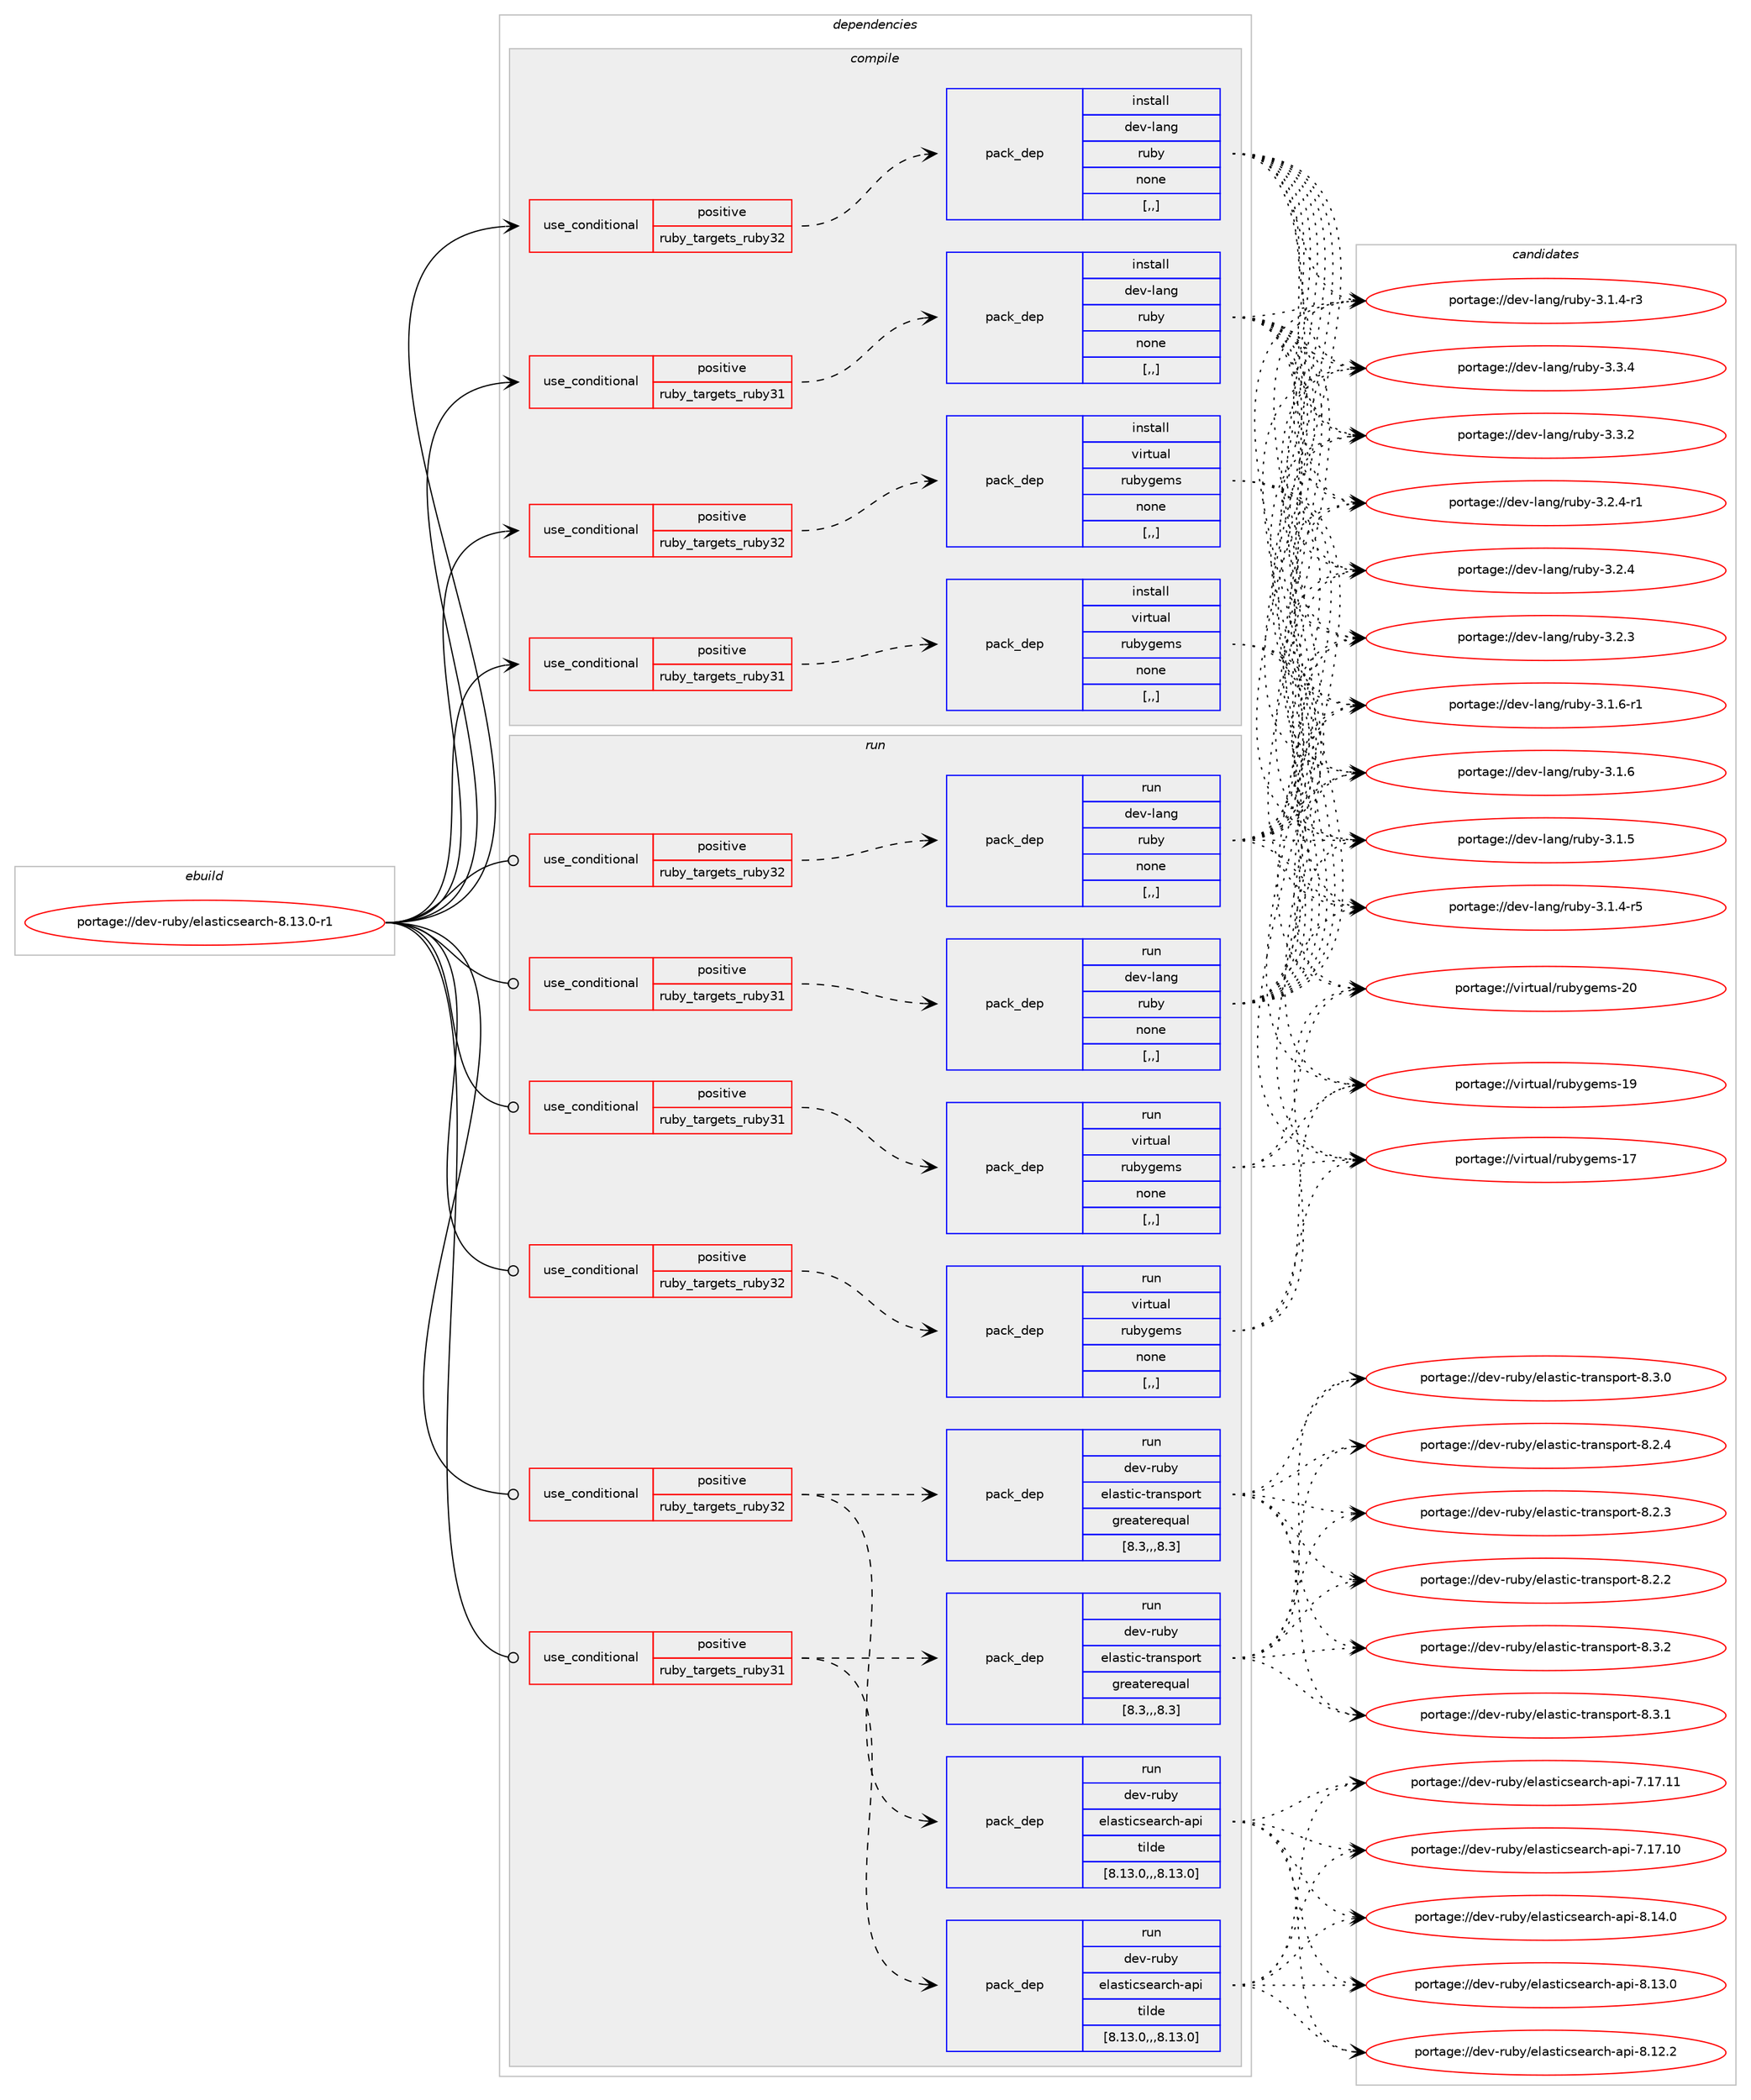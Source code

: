 digraph prolog {

# *************
# Graph options
# *************

newrank=true;
concentrate=true;
compound=true;
graph [rankdir=LR,fontname=Helvetica,fontsize=10,ranksep=1.5];#, ranksep=2.5, nodesep=0.2];
edge  [arrowhead=vee];
node  [fontname=Helvetica,fontsize=10];

# **********
# The ebuild
# **********

subgraph cluster_leftcol {
color=gray;
label=<<i>ebuild</i>>;
id [label="portage://dev-ruby/elasticsearch-8.13.0-r1", color=red, width=4, href="../dev-ruby/elasticsearch-8.13.0-r1.svg"];
}

# ****************
# The dependencies
# ****************

subgraph cluster_midcol {
color=gray;
label=<<i>dependencies</i>>;
subgraph cluster_compile {
fillcolor="#eeeeee";
style=filled;
label=<<i>compile</i>>;
subgraph cond46937 {
dependency181873 [label=<<TABLE BORDER="0" CELLBORDER="1" CELLSPACING="0" CELLPADDING="4"><TR><TD ROWSPAN="3" CELLPADDING="10">use_conditional</TD></TR><TR><TD>positive</TD></TR><TR><TD>ruby_targets_ruby31</TD></TR></TABLE>>, shape=none, color=red];
subgraph pack133627 {
dependency181874 [label=<<TABLE BORDER="0" CELLBORDER="1" CELLSPACING="0" CELLPADDING="4" WIDTH="220"><TR><TD ROWSPAN="6" CELLPADDING="30">pack_dep</TD></TR><TR><TD WIDTH="110">install</TD></TR><TR><TD>dev-lang</TD></TR><TR><TD>ruby</TD></TR><TR><TD>none</TD></TR><TR><TD>[,,]</TD></TR></TABLE>>, shape=none, color=blue];
}
dependency181873:e -> dependency181874:w [weight=20,style="dashed",arrowhead="vee"];
}
id:e -> dependency181873:w [weight=20,style="solid",arrowhead="vee"];
subgraph cond46938 {
dependency181875 [label=<<TABLE BORDER="0" CELLBORDER="1" CELLSPACING="0" CELLPADDING="4"><TR><TD ROWSPAN="3" CELLPADDING="10">use_conditional</TD></TR><TR><TD>positive</TD></TR><TR><TD>ruby_targets_ruby31</TD></TR></TABLE>>, shape=none, color=red];
subgraph pack133628 {
dependency181876 [label=<<TABLE BORDER="0" CELLBORDER="1" CELLSPACING="0" CELLPADDING="4" WIDTH="220"><TR><TD ROWSPAN="6" CELLPADDING="30">pack_dep</TD></TR><TR><TD WIDTH="110">install</TD></TR><TR><TD>virtual</TD></TR><TR><TD>rubygems</TD></TR><TR><TD>none</TD></TR><TR><TD>[,,]</TD></TR></TABLE>>, shape=none, color=blue];
}
dependency181875:e -> dependency181876:w [weight=20,style="dashed",arrowhead="vee"];
}
id:e -> dependency181875:w [weight=20,style="solid",arrowhead="vee"];
subgraph cond46939 {
dependency181877 [label=<<TABLE BORDER="0" CELLBORDER="1" CELLSPACING="0" CELLPADDING="4"><TR><TD ROWSPAN="3" CELLPADDING="10">use_conditional</TD></TR><TR><TD>positive</TD></TR><TR><TD>ruby_targets_ruby32</TD></TR></TABLE>>, shape=none, color=red];
subgraph pack133629 {
dependency181878 [label=<<TABLE BORDER="0" CELLBORDER="1" CELLSPACING="0" CELLPADDING="4" WIDTH="220"><TR><TD ROWSPAN="6" CELLPADDING="30">pack_dep</TD></TR><TR><TD WIDTH="110">install</TD></TR><TR><TD>dev-lang</TD></TR><TR><TD>ruby</TD></TR><TR><TD>none</TD></TR><TR><TD>[,,]</TD></TR></TABLE>>, shape=none, color=blue];
}
dependency181877:e -> dependency181878:w [weight=20,style="dashed",arrowhead="vee"];
}
id:e -> dependency181877:w [weight=20,style="solid",arrowhead="vee"];
subgraph cond46940 {
dependency181879 [label=<<TABLE BORDER="0" CELLBORDER="1" CELLSPACING="0" CELLPADDING="4"><TR><TD ROWSPAN="3" CELLPADDING="10">use_conditional</TD></TR><TR><TD>positive</TD></TR><TR><TD>ruby_targets_ruby32</TD></TR></TABLE>>, shape=none, color=red];
subgraph pack133630 {
dependency181880 [label=<<TABLE BORDER="0" CELLBORDER="1" CELLSPACING="0" CELLPADDING="4" WIDTH="220"><TR><TD ROWSPAN="6" CELLPADDING="30">pack_dep</TD></TR><TR><TD WIDTH="110">install</TD></TR><TR><TD>virtual</TD></TR><TR><TD>rubygems</TD></TR><TR><TD>none</TD></TR><TR><TD>[,,]</TD></TR></TABLE>>, shape=none, color=blue];
}
dependency181879:e -> dependency181880:w [weight=20,style="dashed",arrowhead="vee"];
}
id:e -> dependency181879:w [weight=20,style="solid",arrowhead="vee"];
}
subgraph cluster_compileandrun {
fillcolor="#eeeeee";
style=filled;
label=<<i>compile and run</i>>;
}
subgraph cluster_run {
fillcolor="#eeeeee";
style=filled;
label=<<i>run</i>>;
subgraph cond46941 {
dependency181881 [label=<<TABLE BORDER="0" CELLBORDER="1" CELLSPACING="0" CELLPADDING="4"><TR><TD ROWSPAN="3" CELLPADDING="10">use_conditional</TD></TR><TR><TD>positive</TD></TR><TR><TD>ruby_targets_ruby31</TD></TR></TABLE>>, shape=none, color=red];
subgraph pack133631 {
dependency181882 [label=<<TABLE BORDER="0" CELLBORDER="1" CELLSPACING="0" CELLPADDING="4" WIDTH="220"><TR><TD ROWSPAN="6" CELLPADDING="30">pack_dep</TD></TR><TR><TD WIDTH="110">run</TD></TR><TR><TD>dev-lang</TD></TR><TR><TD>ruby</TD></TR><TR><TD>none</TD></TR><TR><TD>[,,]</TD></TR></TABLE>>, shape=none, color=blue];
}
dependency181881:e -> dependency181882:w [weight=20,style="dashed",arrowhead="vee"];
}
id:e -> dependency181881:w [weight=20,style="solid",arrowhead="odot"];
subgraph cond46942 {
dependency181883 [label=<<TABLE BORDER="0" CELLBORDER="1" CELLSPACING="0" CELLPADDING="4"><TR><TD ROWSPAN="3" CELLPADDING="10">use_conditional</TD></TR><TR><TD>positive</TD></TR><TR><TD>ruby_targets_ruby31</TD></TR></TABLE>>, shape=none, color=red];
subgraph pack133632 {
dependency181884 [label=<<TABLE BORDER="0" CELLBORDER="1" CELLSPACING="0" CELLPADDING="4" WIDTH="220"><TR><TD ROWSPAN="6" CELLPADDING="30">pack_dep</TD></TR><TR><TD WIDTH="110">run</TD></TR><TR><TD>dev-ruby</TD></TR><TR><TD>elasticsearch-api</TD></TR><TR><TD>tilde</TD></TR><TR><TD>[8.13.0,,,8.13.0]</TD></TR></TABLE>>, shape=none, color=blue];
}
dependency181883:e -> dependency181884:w [weight=20,style="dashed",arrowhead="vee"];
subgraph pack133633 {
dependency181885 [label=<<TABLE BORDER="0" CELLBORDER="1" CELLSPACING="0" CELLPADDING="4" WIDTH="220"><TR><TD ROWSPAN="6" CELLPADDING="30">pack_dep</TD></TR><TR><TD WIDTH="110">run</TD></TR><TR><TD>dev-ruby</TD></TR><TR><TD>elastic-transport</TD></TR><TR><TD>greaterequal</TD></TR><TR><TD>[8.3,,,8.3]</TD></TR></TABLE>>, shape=none, color=blue];
}
dependency181883:e -> dependency181885:w [weight=20,style="dashed",arrowhead="vee"];
}
id:e -> dependency181883:w [weight=20,style="solid",arrowhead="odot"];
subgraph cond46943 {
dependency181886 [label=<<TABLE BORDER="0" CELLBORDER="1" CELLSPACING="0" CELLPADDING="4"><TR><TD ROWSPAN="3" CELLPADDING="10">use_conditional</TD></TR><TR><TD>positive</TD></TR><TR><TD>ruby_targets_ruby31</TD></TR></TABLE>>, shape=none, color=red];
subgraph pack133634 {
dependency181887 [label=<<TABLE BORDER="0" CELLBORDER="1" CELLSPACING="0" CELLPADDING="4" WIDTH="220"><TR><TD ROWSPAN="6" CELLPADDING="30">pack_dep</TD></TR><TR><TD WIDTH="110">run</TD></TR><TR><TD>virtual</TD></TR><TR><TD>rubygems</TD></TR><TR><TD>none</TD></TR><TR><TD>[,,]</TD></TR></TABLE>>, shape=none, color=blue];
}
dependency181886:e -> dependency181887:w [weight=20,style="dashed",arrowhead="vee"];
}
id:e -> dependency181886:w [weight=20,style="solid",arrowhead="odot"];
subgraph cond46944 {
dependency181888 [label=<<TABLE BORDER="0" CELLBORDER="1" CELLSPACING="0" CELLPADDING="4"><TR><TD ROWSPAN="3" CELLPADDING="10">use_conditional</TD></TR><TR><TD>positive</TD></TR><TR><TD>ruby_targets_ruby32</TD></TR></TABLE>>, shape=none, color=red];
subgraph pack133635 {
dependency181889 [label=<<TABLE BORDER="0" CELLBORDER="1" CELLSPACING="0" CELLPADDING="4" WIDTH="220"><TR><TD ROWSPAN="6" CELLPADDING="30">pack_dep</TD></TR><TR><TD WIDTH="110">run</TD></TR><TR><TD>dev-lang</TD></TR><TR><TD>ruby</TD></TR><TR><TD>none</TD></TR><TR><TD>[,,]</TD></TR></TABLE>>, shape=none, color=blue];
}
dependency181888:e -> dependency181889:w [weight=20,style="dashed",arrowhead="vee"];
}
id:e -> dependency181888:w [weight=20,style="solid",arrowhead="odot"];
subgraph cond46945 {
dependency181890 [label=<<TABLE BORDER="0" CELLBORDER="1" CELLSPACING="0" CELLPADDING="4"><TR><TD ROWSPAN="3" CELLPADDING="10">use_conditional</TD></TR><TR><TD>positive</TD></TR><TR><TD>ruby_targets_ruby32</TD></TR></TABLE>>, shape=none, color=red];
subgraph pack133636 {
dependency181891 [label=<<TABLE BORDER="0" CELLBORDER="1" CELLSPACING="0" CELLPADDING="4" WIDTH="220"><TR><TD ROWSPAN="6" CELLPADDING="30">pack_dep</TD></TR><TR><TD WIDTH="110">run</TD></TR><TR><TD>dev-ruby</TD></TR><TR><TD>elasticsearch-api</TD></TR><TR><TD>tilde</TD></TR><TR><TD>[8.13.0,,,8.13.0]</TD></TR></TABLE>>, shape=none, color=blue];
}
dependency181890:e -> dependency181891:w [weight=20,style="dashed",arrowhead="vee"];
subgraph pack133637 {
dependency181892 [label=<<TABLE BORDER="0" CELLBORDER="1" CELLSPACING="0" CELLPADDING="4" WIDTH="220"><TR><TD ROWSPAN="6" CELLPADDING="30">pack_dep</TD></TR><TR><TD WIDTH="110">run</TD></TR><TR><TD>dev-ruby</TD></TR><TR><TD>elastic-transport</TD></TR><TR><TD>greaterequal</TD></TR><TR><TD>[8.3,,,8.3]</TD></TR></TABLE>>, shape=none, color=blue];
}
dependency181890:e -> dependency181892:w [weight=20,style="dashed",arrowhead="vee"];
}
id:e -> dependency181890:w [weight=20,style="solid",arrowhead="odot"];
subgraph cond46946 {
dependency181893 [label=<<TABLE BORDER="0" CELLBORDER="1" CELLSPACING="0" CELLPADDING="4"><TR><TD ROWSPAN="3" CELLPADDING="10">use_conditional</TD></TR><TR><TD>positive</TD></TR><TR><TD>ruby_targets_ruby32</TD></TR></TABLE>>, shape=none, color=red];
subgraph pack133638 {
dependency181894 [label=<<TABLE BORDER="0" CELLBORDER="1" CELLSPACING="0" CELLPADDING="4" WIDTH="220"><TR><TD ROWSPAN="6" CELLPADDING="30">pack_dep</TD></TR><TR><TD WIDTH="110">run</TD></TR><TR><TD>virtual</TD></TR><TR><TD>rubygems</TD></TR><TR><TD>none</TD></TR><TR><TD>[,,]</TD></TR></TABLE>>, shape=none, color=blue];
}
dependency181893:e -> dependency181894:w [weight=20,style="dashed",arrowhead="vee"];
}
id:e -> dependency181893:w [weight=20,style="solid",arrowhead="odot"];
}
}

# **************
# The candidates
# **************

subgraph cluster_choices {
rank=same;
color=gray;
label=<<i>candidates</i>>;

subgraph choice133627 {
color=black;
nodesep=1;
choice10010111845108971101034711411798121455146514652 [label="portage://dev-lang/ruby-3.3.4", color=red, width=4,href="../dev-lang/ruby-3.3.4.svg"];
choice10010111845108971101034711411798121455146514650 [label="portage://dev-lang/ruby-3.3.2", color=red, width=4,href="../dev-lang/ruby-3.3.2.svg"];
choice100101118451089711010347114117981214551465046524511449 [label="portage://dev-lang/ruby-3.2.4-r1", color=red, width=4,href="../dev-lang/ruby-3.2.4-r1.svg"];
choice10010111845108971101034711411798121455146504652 [label="portage://dev-lang/ruby-3.2.4", color=red, width=4,href="../dev-lang/ruby-3.2.4.svg"];
choice10010111845108971101034711411798121455146504651 [label="portage://dev-lang/ruby-3.2.3", color=red, width=4,href="../dev-lang/ruby-3.2.3.svg"];
choice100101118451089711010347114117981214551464946544511449 [label="portage://dev-lang/ruby-3.1.6-r1", color=red, width=4,href="../dev-lang/ruby-3.1.6-r1.svg"];
choice10010111845108971101034711411798121455146494654 [label="portage://dev-lang/ruby-3.1.6", color=red, width=4,href="../dev-lang/ruby-3.1.6.svg"];
choice10010111845108971101034711411798121455146494653 [label="portage://dev-lang/ruby-3.1.5", color=red, width=4,href="../dev-lang/ruby-3.1.5.svg"];
choice100101118451089711010347114117981214551464946524511453 [label="portage://dev-lang/ruby-3.1.4-r5", color=red, width=4,href="../dev-lang/ruby-3.1.4-r5.svg"];
choice100101118451089711010347114117981214551464946524511451 [label="portage://dev-lang/ruby-3.1.4-r3", color=red, width=4,href="../dev-lang/ruby-3.1.4-r3.svg"];
dependency181874:e -> choice10010111845108971101034711411798121455146514652:w [style=dotted,weight="100"];
dependency181874:e -> choice10010111845108971101034711411798121455146514650:w [style=dotted,weight="100"];
dependency181874:e -> choice100101118451089711010347114117981214551465046524511449:w [style=dotted,weight="100"];
dependency181874:e -> choice10010111845108971101034711411798121455146504652:w [style=dotted,weight="100"];
dependency181874:e -> choice10010111845108971101034711411798121455146504651:w [style=dotted,weight="100"];
dependency181874:e -> choice100101118451089711010347114117981214551464946544511449:w [style=dotted,weight="100"];
dependency181874:e -> choice10010111845108971101034711411798121455146494654:w [style=dotted,weight="100"];
dependency181874:e -> choice10010111845108971101034711411798121455146494653:w [style=dotted,weight="100"];
dependency181874:e -> choice100101118451089711010347114117981214551464946524511453:w [style=dotted,weight="100"];
dependency181874:e -> choice100101118451089711010347114117981214551464946524511451:w [style=dotted,weight="100"];
}
subgraph choice133628 {
color=black;
nodesep=1;
choice118105114116117971084711411798121103101109115455048 [label="portage://virtual/rubygems-20", color=red, width=4,href="../virtual/rubygems-20.svg"];
choice118105114116117971084711411798121103101109115454957 [label="portage://virtual/rubygems-19", color=red, width=4,href="../virtual/rubygems-19.svg"];
choice118105114116117971084711411798121103101109115454955 [label="portage://virtual/rubygems-17", color=red, width=4,href="../virtual/rubygems-17.svg"];
dependency181876:e -> choice118105114116117971084711411798121103101109115455048:w [style=dotted,weight="100"];
dependency181876:e -> choice118105114116117971084711411798121103101109115454957:w [style=dotted,weight="100"];
dependency181876:e -> choice118105114116117971084711411798121103101109115454955:w [style=dotted,weight="100"];
}
subgraph choice133629 {
color=black;
nodesep=1;
choice10010111845108971101034711411798121455146514652 [label="portage://dev-lang/ruby-3.3.4", color=red, width=4,href="../dev-lang/ruby-3.3.4.svg"];
choice10010111845108971101034711411798121455146514650 [label="portage://dev-lang/ruby-3.3.2", color=red, width=4,href="../dev-lang/ruby-3.3.2.svg"];
choice100101118451089711010347114117981214551465046524511449 [label="portage://dev-lang/ruby-3.2.4-r1", color=red, width=4,href="../dev-lang/ruby-3.2.4-r1.svg"];
choice10010111845108971101034711411798121455146504652 [label="portage://dev-lang/ruby-3.2.4", color=red, width=4,href="../dev-lang/ruby-3.2.4.svg"];
choice10010111845108971101034711411798121455146504651 [label="portage://dev-lang/ruby-3.2.3", color=red, width=4,href="../dev-lang/ruby-3.2.3.svg"];
choice100101118451089711010347114117981214551464946544511449 [label="portage://dev-lang/ruby-3.1.6-r1", color=red, width=4,href="../dev-lang/ruby-3.1.6-r1.svg"];
choice10010111845108971101034711411798121455146494654 [label="portage://dev-lang/ruby-3.1.6", color=red, width=4,href="../dev-lang/ruby-3.1.6.svg"];
choice10010111845108971101034711411798121455146494653 [label="portage://dev-lang/ruby-3.1.5", color=red, width=4,href="../dev-lang/ruby-3.1.5.svg"];
choice100101118451089711010347114117981214551464946524511453 [label="portage://dev-lang/ruby-3.1.4-r5", color=red, width=4,href="../dev-lang/ruby-3.1.4-r5.svg"];
choice100101118451089711010347114117981214551464946524511451 [label="portage://dev-lang/ruby-3.1.4-r3", color=red, width=4,href="../dev-lang/ruby-3.1.4-r3.svg"];
dependency181878:e -> choice10010111845108971101034711411798121455146514652:w [style=dotted,weight="100"];
dependency181878:e -> choice10010111845108971101034711411798121455146514650:w [style=dotted,weight="100"];
dependency181878:e -> choice100101118451089711010347114117981214551465046524511449:w [style=dotted,weight="100"];
dependency181878:e -> choice10010111845108971101034711411798121455146504652:w [style=dotted,weight="100"];
dependency181878:e -> choice10010111845108971101034711411798121455146504651:w [style=dotted,weight="100"];
dependency181878:e -> choice100101118451089711010347114117981214551464946544511449:w [style=dotted,weight="100"];
dependency181878:e -> choice10010111845108971101034711411798121455146494654:w [style=dotted,weight="100"];
dependency181878:e -> choice10010111845108971101034711411798121455146494653:w [style=dotted,weight="100"];
dependency181878:e -> choice100101118451089711010347114117981214551464946524511453:w [style=dotted,weight="100"];
dependency181878:e -> choice100101118451089711010347114117981214551464946524511451:w [style=dotted,weight="100"];
}
subgraph choice133630 {
color=black;
nodesep=1;
choice118105114116117971084711411798121103101109115455048 [label="portage://virtual/rubygems-20", color=red, width=4,href="../virtual/rubygems-20.svg"];
choice118105114116117971084711411798121103101109115454957 [label="portage://virtual/rubygems-19", color=red, width=4,href="../virtual/rubygems-19.svg"];
choice118105114116117971084711411798121103101109115454955 [label="portage://virtual/rubygems-17", color=red, width=4,href="../virtual/rubygems-17.svg"];
dependency181880:e -> choice118105114116117971084711411798121103101109115455048:w [style=dotted,weight="100"];
dependency181880:e -> choice118105114116117971084711411798121103101109115454957:w [style=dotted,weight="100"];
dependency181880:e -> choice118105114116117971084711411798121103101109115454955:w [style=dotted,weight="100"];
}
subgraph choice133631 {
color=black;
nodesep=1;
choice10010111845108971101034711411798121455146514652 [label="portage://dev-lang/ruby-3.3.4", color=red, width=4,href="../dev-lang/ruby-3.3.4.svg"];
choice10010111845108971101034711411798121455146514650 [label="portage://dev-lang/ruby-3.3.2", color=red, width=4,href="../dev-lang/ruby-3.3.2.svg"];
choice100101118451089711010347114117981214551465046524511449 [label="portage://dev-lang/ruby-3.2.4-r1", color=red, width=4,href="../dev-lang/ruby-3.2.4-r1.svg"];
choice10010111845108971101034711411798121455146504652 [label="portage://dev-lang/ruby-3.2.4", color=red, width=4,href="../dev-lang/ruby-3.2.4.svg"];
choice10010111845108971101034711411798121455146504651 [label="portage://dev-lang/ruby-3.2.3", color=red, width=4,href="../dev-lang/ruby-3.2.3.svg"];
choice100101118451089711010347114117981214551464946544511449 [label="portage://dev-lang/ruby-3.1.6-r1", color=red, width=4,href="../dev-lang/ruby-3.1.6-r1.svg"];
choice10010111845108971101034711411798121455146494654 [label="portage://dev-lang/ruby-3.1.6", color=red, width=4,href="../dev-lang/ruby-3.1.6.svg"];
choice10010111845108971101034711411798121455146494653 [label="portage://dev-lang/ruby-3.1.5", color=red, width=4,href="../dev-lang/ruby-3.1.5.svg"];
choice100101118451089711010347114117981214551464946524511453 [label="portage://dev-lang/ruby-3.1.4-r5", color=red, width=4,href="../dev-lang/ruby-3.1.4-r5.svg"];
choice100101118451089711010347114117981214551464946524511451 [label="portage://dev-lang/ruby-3.1.4-r3", color=red, width=4,href="../dev-lang/ruby-3.1.4-r3.svg"];
dependency181882:e -> choice10010111845108971101034711411798121455146514652:w [style=dotted,weight="100"];
dependency181882:e -> choice10010111845108971101034711411798121455146514650:w [style=dotted,weight="100"];
dependency181882:e -> choice100101118451089711010347114117981214551465046524511449:w [style=dotted,weight="100"];
dependency181882:e -> choice10010111845108971101034711411798121455146504652:w [style=dotted,weight="100"];
dependency181882:e -> choice10010111845108971101034711411798121455146504651:w [style=dotted,weight="100"];
dependency181882:e -> choice100101118451089711010347114117981214551464946544511449:w [style=dotted,weight="100"];
dependency181882:e -> choice10010111845108971101034711411798121455146494654:w [style=dotted,weight="100"];
dependency181882:e -> choice10010111845108971101034711411798121455146494653:w [style=dotted,weight="100"];
dependency181882:e -> choice100101118451089711010347114117981214551464946524511453:w [style=dotted,weight="100"];
dependency181882:e -> choice100101118451089711010347114117981214551464946524511451:w [style=dotted,weight="100"];
}
subgraph choice133632 {
color=black;
nodesep=1;
choice10010111845114117981214710110897115116105991151019711499104459711210545564649524648 [label="portage://dev-ruby/elasticsearch-api-8.14.0", color=red, width=4,href="../dev-ruby/elasticsearch-api-8.14.0.svg"];
choice10010111845114117981214710110897115116105991151019711499104459711210545564649514648 [label="portage://dev-ruby/elasticsearch-api-8.13.0", color=red, width=4,href="../dev-ruby/elasticsearch-api-8.13.0.svg"];
choice10010111845114117981214710110897115116105991151019711499104459711210545564649504650 [label="portage://dev-ruby/elasticsearch-api-8.12.2", color=red, width=4,href="../dev-ruby/elasticsearch-api-8.12.2.svg"];
choice1001011184511411798121471011089711511610599115101971149910445971121054555464955464949 [label="portage://dev-ruby/elasticsearch-api-7.17.11", color=red, width=4,href="../dev-ruby/elasticsearch-api-7.17.11.svg"];
choice1001011184511411798121471011089711511610599115101971149910445971121054555464955464948 [label="portage://dev-ruby/elasticsearch-api-7.17.10", color=red, width=4,href="../dev-ruby/elasticsearch-api-7.17.10.svg"];
dependency181884:e -> choice10010111845114117981214710110897115116105991151019711499104459711210545564649524648:w [style=dotted,weight="100"];
dependency181884:e -> choice10010111845114117981214710110897115116105991151019711499104459711210545564649514648:w [style=dotted,weight="100"];
dependency181884:e -> choice10010111845114117981214710110897115116105991151019711499104459711210545564649504650:w [style=dotted,weight="100"];
dependency181884:e -> choice1001011184511411798121471011089711511610599115101971149910445971121054555464955464949:w [style=dotted,weight="100"];
dependency181884:e -> choice1001011184511411798121471011089711511610599115101971149910445971121054555464955464948:w [style=dotted,weight="100"];
}
subgraph choice133633 {
color=black;
nodesep=1;
choice10010111845114117981214710110897115116105994511611497110115112111114116455646514650 [label="portage://dev-ruby/elastic-transport-8.3.2", color=red, width=4,href="../dev-ruby/elastic-transport-8.3.2.svg"];
choice10010111845114117981214710110897115116105994511611497110115112111114116455646514649 [label="portage://dev-ruby/elastic-transport-8.3.1", color=red, width=4,href="../dev-ruby/elastic-transport-8.3.1.svg"];
choice10010111845114117981214710110897115116105994511611497110115112111114116455646514648 [label="portage://dev-ruby/elastic-transport-8.3.0", color=red, width=4,href="../dev-ruby/elastic-transport-8.3.0.svg"];
choice10010111845114117981214710110897115116105994511611497110115112111114116455646504652 [label="portage://dev-ruby/elastic-transport-8.2.4", color=red, width=4,href="../dev-ruby/elastic-transport-8.2.4.svg"];
choice10010111845114117981214710110897115116105994511611497110115112111114116455646504651 [label="portage://dev-ruby/elastic-transport-8.2.3", color=red, width=4,href="../dev-ruby/elastic-transport-8.2.3.svg"];
choice10010111845114117981214710110897115116105994511611497110115112111114116455646504650 [label="portage://dev-ruby/elastic-transport-8.2.2", color=red, width=4,href="../dev-ruby/elastic-transport-8.2.2.svg"];
dependency181885:e -> choice10010111845114117981214710110897115116105994511611497110115112111114116455646514650:w [style=dotted,weight="100"];
dependency181885:e -> choice10010111845114117981214710110897115116105994511611497110115112111114116455646514649:w [style=dotted,weight="100"];
dependency181885:e -> choice10010111845114117981214710110897115116105994511611497110115112111114116455646514648:w [style=dotted,weight="100"];
dependency181885:e -> choice10010111845114117981214710110897115116105994511611497110115112111114116455646504652:w [style=dotted,weight="100"];
dependency181885:e -> choice10010111845114117981214710110897115116105994511611497110115112111114116455646504651:w [style=dotted,weight="100"];
dependency181885:e -> choice10010111845114117981214710110897115116105994511611497110115112111114116455646504650:w [style=dotted,weight="100"];
}
subgraph choice133634 {
color=black;
nodesep=1;
choice118105114116117971084711411798121103101109115455048 [label="portage://virtual/rubygems-20", color=red, width=4,href="../virtual/rubygems-20.svg"];
choice118105114116117971084711411798121103101109115454957 [label="portage://virtual/rubygems-19", color=red, width=4,href="../virtual/rubygems-19.svg"];
choice118105114116117971084711411798121103101109115454955 [label="portage://virtual/rubygems-17", color=red, width=4,href="../virtual/rubygems-17.svg"];
dependency181887:e -> choice118105114116117971084711411798121103101109115455048:w [style=dotted,weight="100"];
dependency181887:e -> choice118105114116117971084711411798121103101109115454957:w [style=dotted,weight="100"];
dependency181887:e -> choice118105114116117971084711411798121103101109115454955:w [style=dotted,weight="100"];
}
subgraph choice133635 {
color=black;
nodesep=1;
choice10010111845108971101034711411798121455146514652 [label="portage://dev-lang/ruby-3.3.4", color=red, width=4,href="../dev-lang/ruby-3.3.4.svg"];
choice10010111845108971101034711411798121455146514650 [label="portage://dev-lang/ruby-3.3.2", color=red, width=4,href="../dev-lang/ruby-3.3.2.svg"];
choice100101118451089711010347114117981214551465046524511449 [label="portage://dev-lang/ruby-3.2.4-r1", color=red, width=4,href="../dev-lang/ruby-3.2.4-r1.svg"];
choice10010111845108971101034711411798121455146504652 [label="portage://dev-lang/ruby-3.2.4", color=red, width=4,href="../dev-lang/ruby-3.2.4.svg"];
choice10010111845108971101034711411798121455146504651 [label="portage://dev-lang/ruby-3.2.3", color=red, width=4,href="../dev-lang/ruby-3.2.3.svg"];
choice100101118451089711010347114117981214551464946544511449 [label="portage://dev-lang/ruby-3.1.6-r1", color=red, width=4,href="../dev-lang/ruby-3.1.6-r1.svg"];
choice10010111845108971101034711411798121455146494654 [label="portage://dev-lang/ruby-3.1.6", color=red, width=4,href="../dev-lang/ruby-3.1.6.svg"];
choice10010111845108971101034711411798121455146494653 [label="portage://dev-lang/ruby-3.1.5", color=red, width=4,href="../dev-lang/ruby-3.1.5.svg"];
choice100101118451089711010347114117981214551464946524511453 [label="portage://dev-lang/ruby-3.1.4-r5", color=red, width=4,href="../dev-lang/ruby-3.1.4-r5.svg"];
choice100101118451089711010347114117981214551464946524511451 [label="portage://dev-lang/ruby-3.1.4-r3", color=red, width=4,href="../dev-lang/ruby-3.1.4-r3.svg"];
dependency181889:e -> choice10010111845108971101034711411798121455146514652:w [style=dotted,weight="100"];
dependency181889:e -> choice10010111845108971101034711411798121455146514650:w [style=dotted,weight="100"];
dependency181889:e -> choice100101118451089711010347114117981214551465046524511449:w [style=dotted,weight="100"];
dependency181889:e -> choice10010111845108971101034711411798121455146504652:w [style=dotted,weight="100"];
dependency181889:e -> choice10010111845108971101034711411798121455146504651:w [style=dotted,weight="100"];
dependency181889:e -> choice100101118451089711010347114117981214551464946544511449:w [style=dotted,weight="100"];
dependency181889:e -> choice10010111845108971101034711411798121455146494654:w [style=dotted,weight="100"];
dependency181889:e -> choice10010111845108971101034711411798121455146494653:w [style=dotted,weight="100"];
dependency181889:e -> choice100101118451089711010347114117981214551464946524511453:w [style=dotted,weight="100"];
dependency181889:e -> choice100101118451089711010347114117981214551464946524511451:w [style=dotted,weight="100"];
}
subgraph choice133636 {
color=black;
nodesep=1;
choice10010111845114117981214710110897115116105991151019711499104459711210545564649524648 [label="portage://dev-ruby/elasticsearch-api-8.14.0", color=red, width=4,href="../dev-ruby/elasticsearch-api-8.14.0.svg"];
choice10010111845114117981214710110897115116105991151019711499104459711210545564649514648 [label="portage://dev-ruby/elasticsearch-api-8.13.0", color=red, width=4,href="../dev-ruby/elasticsearch-api-8.13.0.svg"];
choice10010111845114117981214710110897115116105991151019711499104459711210545564649504650 [label="portage://dev-ruby/elasticsearch-api-8.12.2", color=red, width=4,href="../dev-ruby/elasticsearch-api-8.12.2.svg"];
choice1001011184511411798121471011089711511610599115101971149910445971121054555464955464949 [label="portage://dev-ruby/elasticsearch-api-7.17.11", color=red, width=4,href="../dev-ruby/elasticsearch-api-7.17.11.svg"];
choice1001011184511411798121471011089711511610599115101971149910445971121054555464955464948 [label="portage://dev-ruby/elasticsearch-api-7.17.10", color=red, width=4,href="../dev-ruby/elasticsearch-api-7.17.10.svg"];
dependency181891:e -> choice10010111845114117981214710110897115116105991151019711499104459711210545564649524648:w [style=dotted,weight="100"];
dependency181891:e -> choice10010111845114117981214710110897115116105991151019711499104459711210545564649514648:w [style=dotted,weight="100"];
dependency181891:e -> choice10010111845114117981214710110897115116105991151019711499104459711210545564649504650:w [style=dotted,weight="100"];
dependency181891:e -> choice1001011184511411798121471011089711511610599115101971149910445971121054555464955464949:w [style=dotted,weight="100"];
dependency181891:e -> choice1001011184511411798121471011089711511610599115101971149910445971121054555464955464948:w [style=dotted,weight="100"];
}
subgraph choice133637 {
color=black;
nodesep=1;
choice10010111845114117981214710110897115116105994511611497110115112111114116455646514650 [label="portage://dev-ruby/elastic-transport-8.3.2", color=red, width=4,href="../dev-ruby/elastic-transport-8.3.2.svg"];
choice10010111845114117981214710110897115116105994511611497110115112111114116455646514649 [label="portage://dev-ruby/elastic-transport-8.3.1", color=red, width=4,href="../dev-ruby/elastic-transport-8.3.1.svg"];
choice10010111845114117981214710110897115116105994511611497110115112111114116455646514648 [label="portage://dev-ruby/elastic-transport-8.3.0", color=red, width=4,href="../dev-ruby/elastic-transport-8.3.0.svg"];
choice10010111845114117981214710110897115116105994511611497110115112111114116455646504652 [label="portage://dev-ruby/elastic-transport-8.2.4", color=red, width=4,href="../dev-ruby/elastic-transport-8.2.4.svg"];
choice10010111845114117981214710110897115116105994511611497110115112111114116455646504651 [label="portage://dev-ruby/elastic-transport-8.2.3", color=red, width=4,href="../dev-ruby/elastic-transport-8.2.3.svg"];
choice10010111845114117981214710110897115116105994511611497110115112111114116455646504650 [label="portage://dev-ruby/elastic-transport-8.2.2", color=red, width=4,href="../dev-ruby/elastic-transport-8.2.2.svg"];
dependency181892:e -> choice10010111845114117981214710110897115116105994511611497110115112111114116455646514650:w [style=dotted,weight="100"];
dependency181892:e -> choice10010111845114117981214710110897115116105994511611497110115112111114116455646514649:w [style=dotted,weight="100"];
dependency181892:e -> choice10010111845114117981214710110897115116105994511611497110115112111114116455646514648:w [style=dotted,weight="100"];
dependency181892:e -> choice10010111845114117981214710110897115116105994511611497110115112111114116455646504652:w [style=dotted,weight="100"];
dependency181892:e -> choice10010111845114117981214710110897115116105994511611497110115112111114116455646504651:w [style=dotted,weight="100"];
dependency181892:e -> choice10010111845114117981214710110897115116105994511611497110115112111114116455646504650:w [style=dotted,weight="100"];
}
subgraph choice133638 {
color=black;
nodesep=1;
choice118105114116117971084711411798121103101109115455048 [label="portage://virtual/rubygems-20", color=red, width=4,href="../virtual/rubygems-20.svg"];
choice118105114116117971084711411798121103101109115454957 [label="portage://virtual/rubygems-19", color=red, width=4,href="../virtual/rubygems-19.svg"];
choice118105114116117971084711411798121103101109115454955 [label="portage://virtual/rubygems-17", color=red, width=4,href="../virtual/rubygems-17.svg"];
dependency181894:e -> choice118105114116117971084711411798121103101109115455048:w [style=dotted,weight="100"];
dependency181894:e -> choice118105114116117971084711411798121103101109115454957:w [style=dotted,weight="100"];
dependency181894:e -> choice118105114116117971084711411798121103101109115454955:w [style=dotted,weight="100"];
}
}

}
